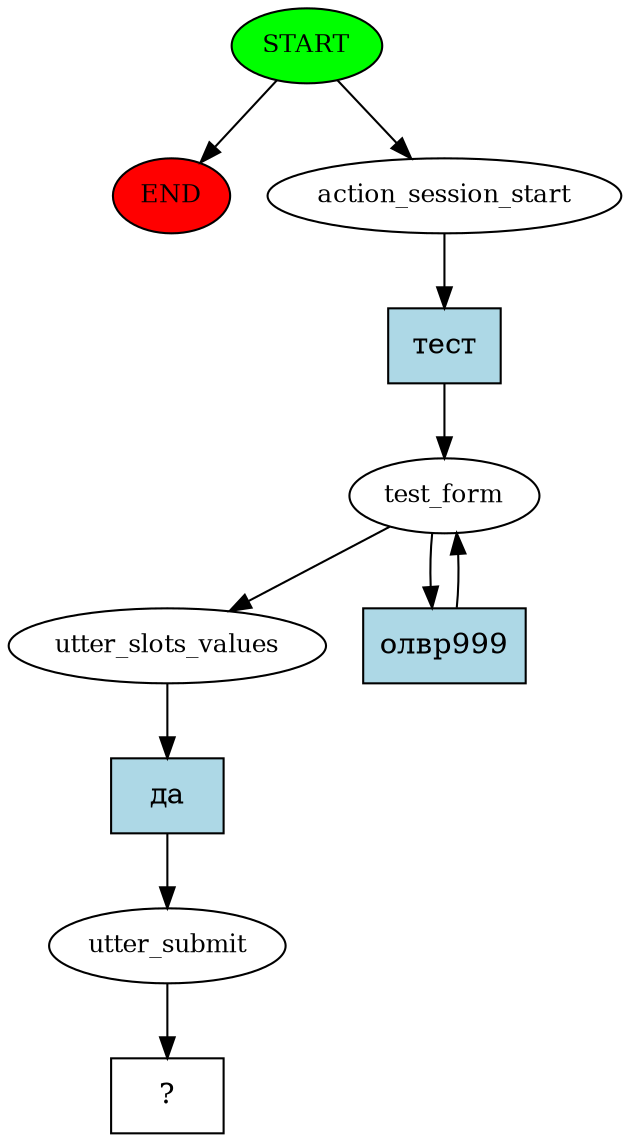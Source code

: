 digraph  {
0 [class="start active", fillcolor=green, fontsize=12, label=START, style=filled];
"-1" [class=end, fillcolor=red, fontsize=12, label=END, style=filled];
1 [class=active, fontsize=12, label=action_session_start];
2 [class=active, fontsize=12, label=test_form];
4 [class=active, fontsize=12, label=utter_slots_values];
5 [class=active, fontsize=12, label=utter_submit];
6 [class="intent dashed active", label="  ?  ", shape=rect];
7 [class="intent active", fillcolor=lightblue, label="тест", shape=rect, style=filled];
8 [class="intent active", fillcolor=lightblue, label="олвр999", shape=rect, style=filled];
9 [class="intent active", fillcolor=lightblue, label="да", shape=rect, style=filled];
0 -> "-1"  [class="", key=NONE, label=""];
0 -> 1  [class=active, key=NONE, label=""];
1 -> 7  [class=active, key=0];
2 -> 4  [class=active, key=NONE, label=""];
2 -> 8  [class=active, key=0];
4 -> 9  [class=active, key=0];
5 -> 6  [class=active, key=NONE, label=""];
7 -> 2  [class=active, key=0];
8 -> 2  [class=active, key=0];
9 -> 5  [class=active, key=0];
}
